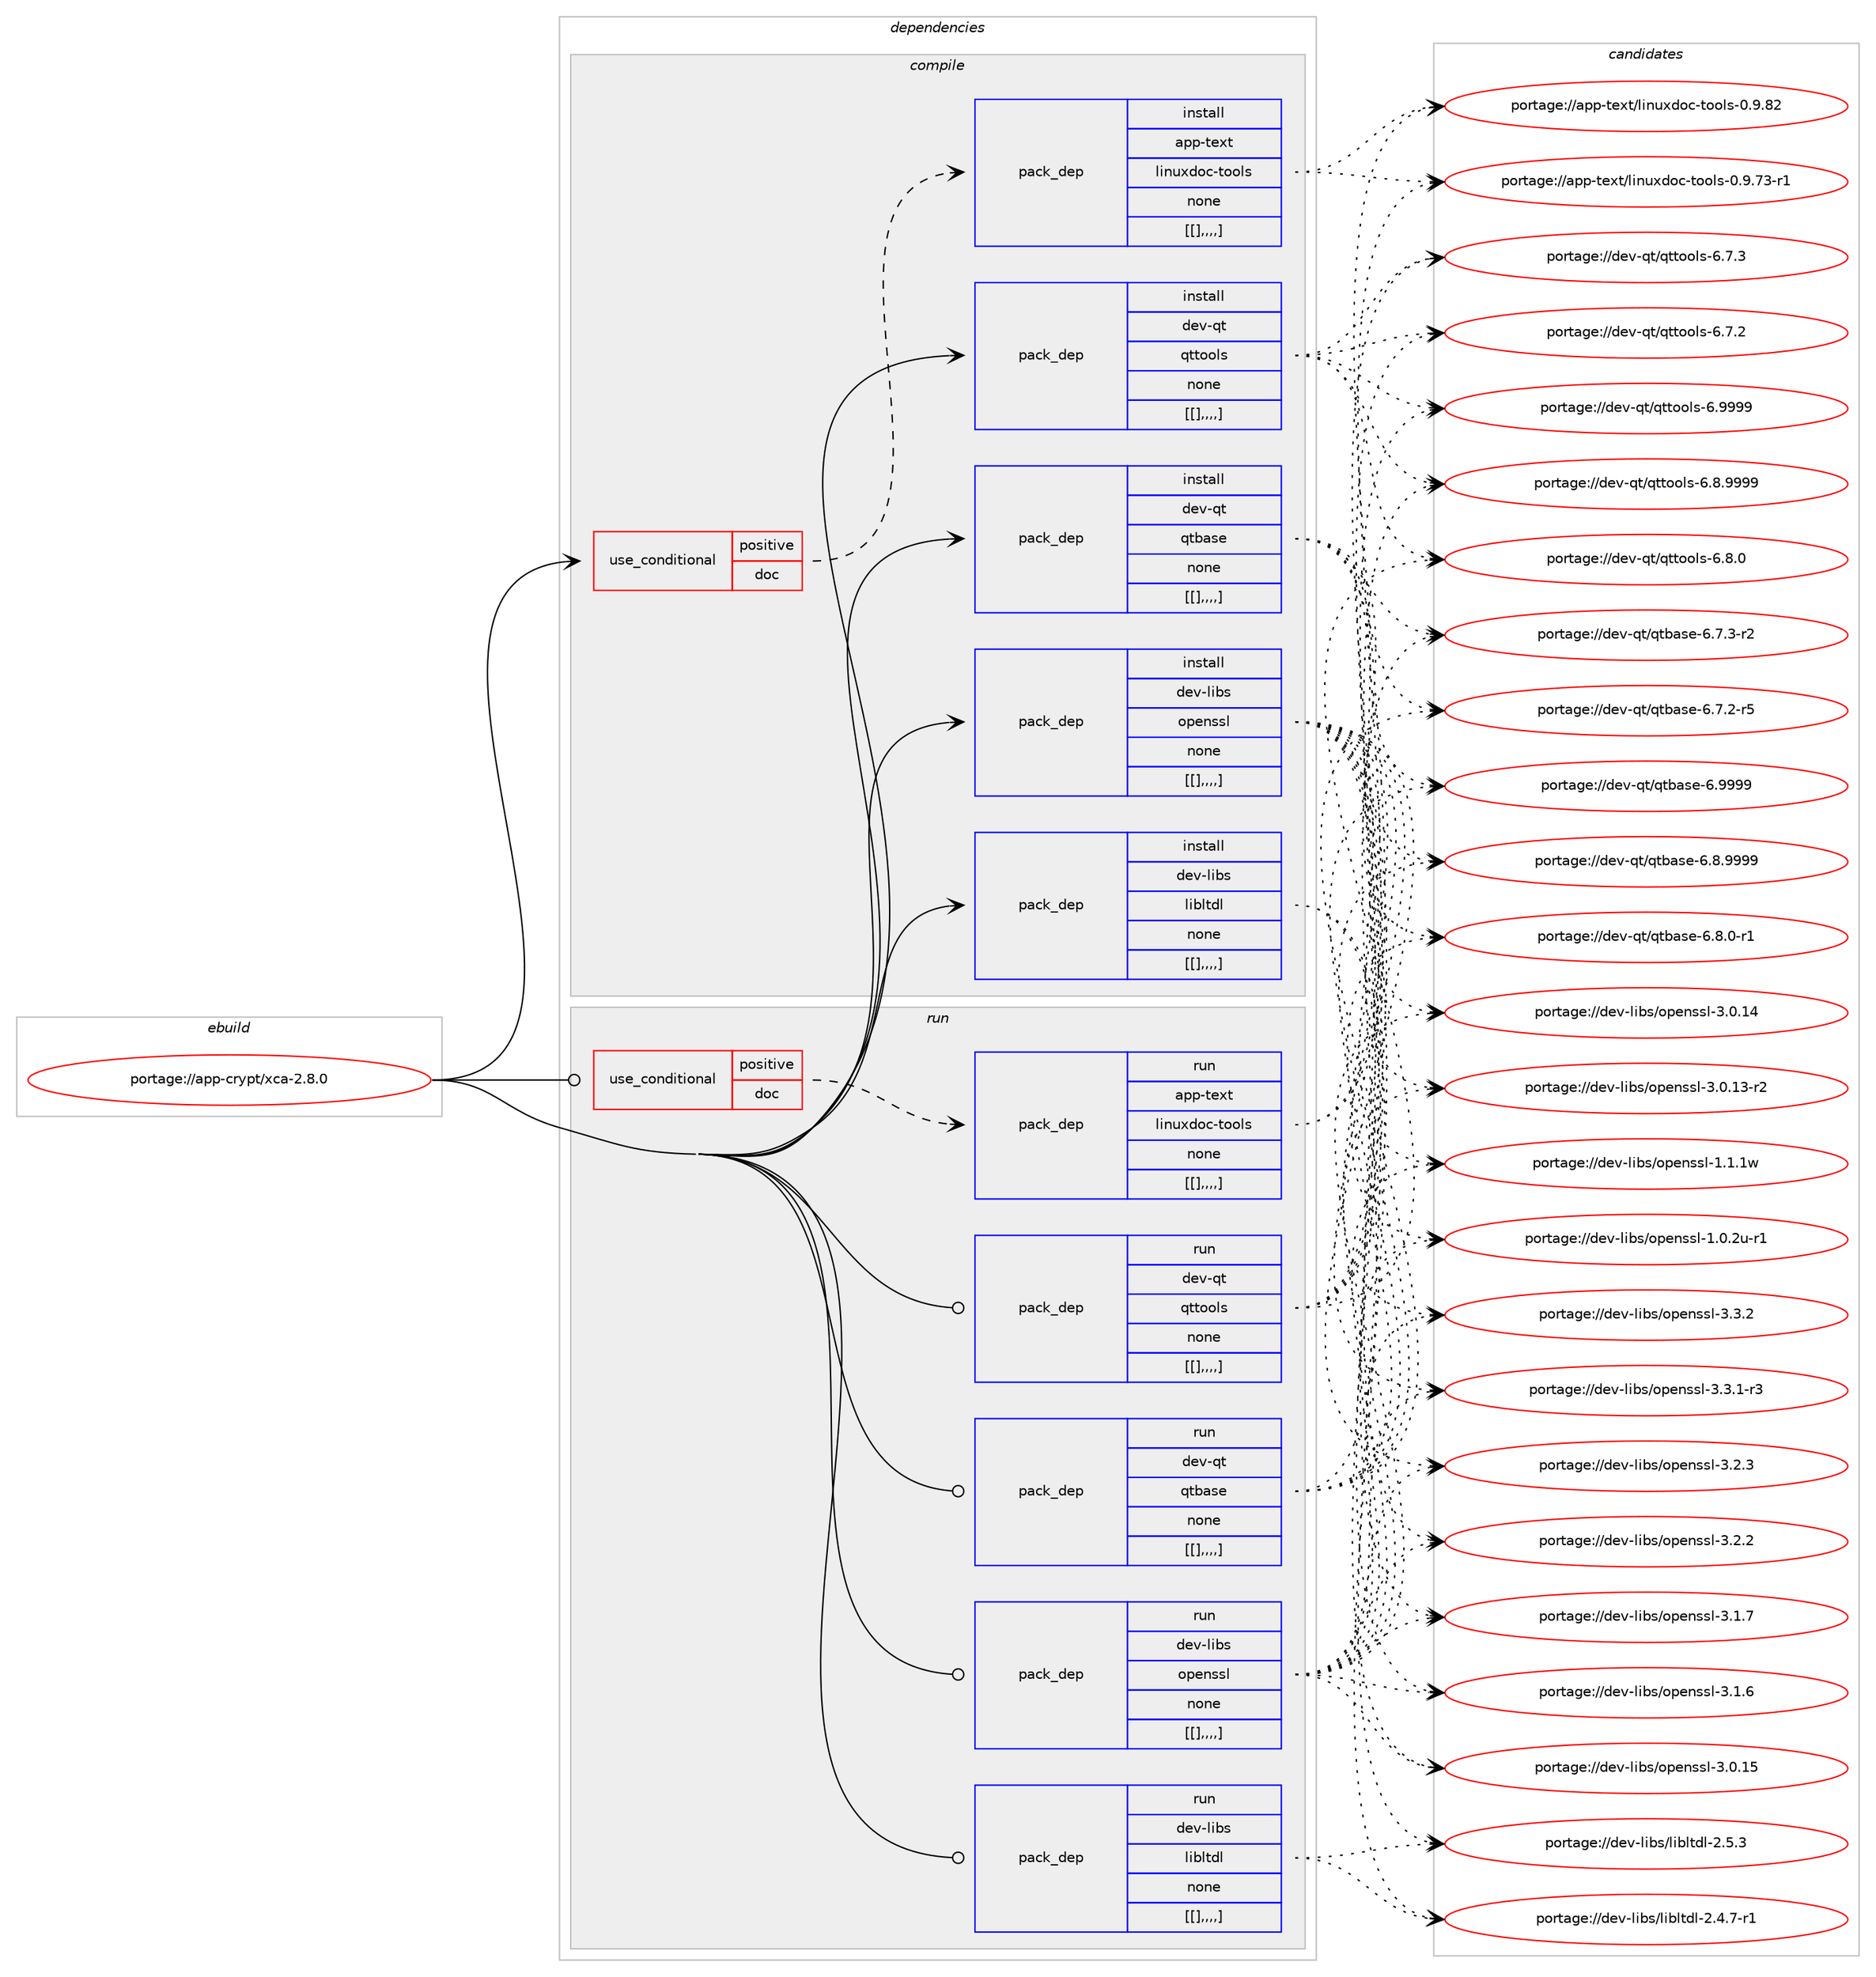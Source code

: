 digraph prolog {

# *************
# Graph options
# *************

newrank=true;
concentrate=true;
compound=true;
graph [rankdir=LR,fontname=Helvetica,fontsize=10,ranksep=1.5];#, ranksep=2.5, nodesep=0.2];
edge  [arrowhead=vee];
node  [fontname=Helvetica,fontsize=10];

# **********
# The ebuild
# **********

subgraph cluster_leftcol {
color=gray;
label=<<i>ebuild</i>>;
id [label="portage://app-crypt/xca-2.8.0", color=red, width=4, href="../app-crypt/xca-2.8.0.svg"];
}

# ****************
# The dependencies
# ****************

subgraph cluster_midcol {
color=gray;
label=<<i>dependencies</i>>;
subgraph cluster_compile {
fillcolor="#eeeeee";
style=filled;
label=<<i>compile</i>>;
subgraph cond3973 {
dependency14563 [label=<<TABLE BORDER="0" CELLBORDER="1" CELLSPACING="0" CELLPADDING="4"><TR><TD ROWSPAN="3" CELLPADDING="10">use_conditional</TD></TR><TR><TD>positive</TD></TR><TR><TD>doc</TD></TR></TABLE>>, shape=none, color=red];
subgraph pack10518 {
dependency14719 [label=<<TABLE BORDER="0" CELLBORDER="1" CELLSPACING="0" CELLPADDING="4" WIDTH="220"><TR><TD ROWSPAN="6" CELLPADDING="30">pack_dep</TD></TR><TR><TD WIDTH="110">install</TD></TR><TR><TD>app-text</TD></TR><TR><TD>linuxdoc-tools</TD></TR><TR><TD>none</TD></TR><TR><TD>[[],,,,]</TD></TR></TABLE>>, shape=none, color=blue];
}
dependency14563:e -> dependency14719:w [weight=20,style="dashed",arrowhead="vee"];
}
id:e -> dependency14563:w [weight=20,style="solid",arrowhead="vee"];
subgraph pack10653 {
dependency14726 [label=<<TABLE BORDER="0" CELLBORDER="1" CELLSPACING="0" CELLPADDING="4" WIDTH="220"><TR><TD ROWSPAN="6" CELLPADDING="30">pack_dep</TD></TR><TR><TD WIDTH="110">install</TD></TR><TR><TD>dev-libs</TD></TR><TR><TD>libltdl</TD></TR><TR><TD>none</TD></TR><TR><TD>[[],,,,]</TD></TR></TABLE>>, shape=none, color=blue];
}
id:e -> dependency14726:w [weight=20,style="solid",arrowhead="vee"];
subgraph pack10655 {
dependency14805 [label=<<TABLE BORDER="0" CELLBORDER="1" CELLSPACING="0" CELLPADDING="4" WIDTH="220"><TR><TD ROWSPAN="6" CELLPADDING="30">pack_dep</TD></TR><TR><TD WIDTH="110">install</TD></TR><TR><TD>dev-libs</TD></TR><TR><TD>openssl</TD></TR><TR><TD>none</TD></TR><TR><TD>[[],,,,]</TD></TR></TABLE>>, shape=none, color=blue];
}
id:e -> dependency14805:w [weight=20,style="solid",arrowhead="vee"];
subgraph pack10719 {
dependency14828 [label=<<TABLE BORDER="0" CELLBORDER="1" CELLSPACING="0" CELLPADDING="4" WIDTH="220"><TR><TD ROWSPAN="6" CELLPADDING="30">pack_dep</TD></TR><TR><TD WIDTH="110">install</TD></TR><TR><TD>dev-qt</TD></TR><TR><TD>qtbase</TD></TR><TR><TD>none</TD></TR><TR><TD>[[],,,,]</TD></TR></TABLE>>, shape=none, color=blue];
}
id:e -> dependency14828:w [weight=20,style="solid",arrowhead="vee"];
subgraph pack10764 {
dependency14870 [label=<<TABLE BORDER="0" CELLBORDER="1" CELLSPACING="0" CELLPADDING="4" WIDTH="220"><TR><TD ROWSPAN="6" CELLPADDING="30">pack_dep</TD></TR><TR><TD WIDTH="110">install</TD></TR><TR><TD>dev-qt</TD></TR><TR><TD>qttools</TD></TR><TR><TD>none</TD></TR><TR><TD>[[],,,,]</TD></TR></TABLE>>, shape=none, color=blue];
}
id:e -> dependency14870:w [weight=20,style="solid",arrowhead="vee"];
}
subgraph cluster_compileandrun {
fillcolor="#eeeeee";
style=filled;
label=<<i>compile and run</i>>;
}
subgraph cluster_run {
fillcolor="#eeeeee";
style=filled;
label=<<i>run</i>>;
subgraph cond4048 {
dependency14956 [label=<<TABLE BORDER="0" CELLBORDER="1" CELLSPACING="0" CELLPADDING="4"><TR><TD ROWSPAN="3" CELLPADDING="10">use_conditional</TD></TR><TR><TD>positive</TD></TR><TR><TD>doc</TD></TR></TABLE>>, shape=none, color=red];
subgraph pack10834 {
dependency14970 [label=<<TABLE BORDER="0" CELLBORDER="1" CELLSPACING="0" CELLPADDING="4" WIDTH="220"><TR><TD ROWSPAN="6" CELLPADDING="30">pack_dep</TD></TR><TR><TD WIDTH="110">run</TD></TR><TR><TD>app-text</TD></TR><TR><TD>linuxdoc-tools</TD></TR><TR><TD>none</TD></TR><TR><TD>[[],,,,]</TD></TR></TABLE>>, shape=none, color=blue];
}
dependency14956:e -> dependency14970:w [weight=20,style="dashed",arrowhead="vee"];
}
id:e -> dependency14956:w [weight=20,style="solid",arrowhead="odot"];
subgraph pack10890 {
dependency15020 [label=<<TABLE BORDER="0" CELLBORDER="1" CELLSPACING="0" CELLPADDING="4" WIDTH="220"><TR><TD ROWSPAN="6" CELLPADDING="30">pack_dep</TD></TR><TR><TD WIDTH="110">run</TD></TR><TR><TD>dev-libs</TD></TR><TR><TD>libltdl</TD></TR><TR><TD>none</TD></TR><TR><TD>[[],,,,]</TD></TR></TABLE>>, shape=none, color=blue];
}
id:e -> dependency15020:w [weight=20,style="solid",arrowhead="odot"];
subgraph pack10894 {
dependency15029 [label=<<TABLE BORDER="0" CELLBORDER="1" CELLSPACING="0" CELLPADDING="4" WIDTH="220"><TR><TD ROWSPAN="6" CELLPADDING="30">pack_dep</TD></TR><TR><TD WIDTH="110">run</TD></TR><TR><TD>dev-libs</TD></TR><TR><TD>openssl</TD></TR><TR><TD>none</TD></TR><TR><TD>[[],,,,]</TD></TR></TABLE>>, shape=none, color=blue];
}
id:e -> dependency15029:w [weight=20,style="solid",arrowhead="odot"];
subgraph pack10928 {
dependency15072 [label=<<TABLE BORDER="0" CELLBORDER="1" CELLSPACING="0" CELLPADDING="4" WIDTH="220"><TR><TD ROWSPAN="6" CELLPADDING="30">pack_dep</TD></TR><TR><TD WIDTH="110">run</TD></TR><TR><TD>dev-qt</TD></TR><TR><TD>qtbase</TD></TR><TR><TD>none</TD></TR><TR><TD>[[],,,,]</TD></TR></TABLE>>, shape=none, color=blue];
}
id:e -> dependency15072:w [weight=20,style="solid",arrowhead="odot"];
subgraph pack10939 {
dependency15086 [label=<<TABLE BORDER="0" CELLBORDER="1" CELLSPACING="0" CELLPADDING="4" WIDTH="220"><TR><TD ROWSPAN="6" CELLPADDING="30">pack_dep</TD></TR><TR><TD WIDTH="110">run</TD></TR><TR><TD>dev-qt</TD></TR><TR><TD>qttools</TD></TR><TR><TD>none</TD></TR><TR><TD>[[],,,,]</TD></TR></TABLE>>, shape=none, color=blue];
}
id:e -> dependency15086:w [weight=20,style="solid",arrowhead="odot"];
}
}

# **************
# The candidates
# **************

subgraph cluster_choices {
rank=same;
color=gray;
label=<<i>candidates</i>>;

subgraph choice10442 {
color=black;
nodesep=1;
choice971121124511610112011647108105110117120100111994511611111110811545484657465650 [label="portage://app-text/linuxdoc-tools-0.9.82", color=red, width=4,href="../app-text/linuxdoc-tools-0.9.82.svg"];
choice9711211245116101120116471081051101171201001119945116111111108115454846574655514511449 [label="portage://app-text/linuxdoc-tools-0.9.73-r1", color=red, width=4,href="../app-text/linuxdoc-tools-0.9.73-r1.svg"];
dependency14719:e -> choice971121124511610112011647108105110117120100111994511611111110811545484657465650:w [style=dotted,weight="100"];
dependency14719:e -> choice9711211245116101120116471081051101171201001119945116111111108115454846574655514511449:w [style=dotted,weight="100"];
}
subgraph choice10447 {
color=black;
nodesep=1;
choice10010111845108105981154710810598108116100108455046534651 [label="portage://dev-libs/libltdl-2.5.3", color=red, width=4,href="../dev-libs/libltdl-2.5.3.svg"];
choice100101118451081059811547108105981081161001084550465246554511449 [label="portage://dev-libs/libltdl-2.4.7-r1", color=red, width=4,href="../dev-libs/libltdl-2.4.7-r1.svg"];
dependency14726:e -> choice10010111845108105981154710810598108116100108455046534651:w [style=dotted,weight="100"];
dependency14726:e -> choice100101118451081059811547108105981081161001084550465246554511449:w [style=dotted,weight="100"];
}
subgraph choice10462 {
color=black;
nodesep=1;
choice100101118451081059811547111112101110115115108455146514650 [label="portage://dev-libs/openssl-3.3.2", color=red, width=4,href="../dev-libs/openssl-3.3.2.svg"];
choice1001011184510810598115471111121011101151151084551465146494511451 [label="portage://dev-libs/openssl-3.3.1-r3", color=red, width=4,href="../dev-libs/openssl-3.3.1-r3.svg"];
choice100101118451081059811547111112101110115115108455146504651 [label="portage://dev-libs/openssl-3.2.3", color=red, width=4,href="../dev-libs/openssl-3.2.3.svg"];
choice100101118451081059811547111112101110115115108455146504650 [label="portage://dev-libs/openssl-3.2.2", color=red, width=4,href="../dev-libs/openssl-3.2.2.svg"];
choice100101118451081059811547111112101110115115108455146494655 [label="portage://dev-libs/openssl-3.1.7", color=red, width=4,href="../dev-libs/openssl-3.1.7.svg"];
choice100101118451081059811547111112101110115115108455146494654 [label="portage://dev-libs/openssl-3.1.6", color=red, width=4,href="../dev-libs/openssl-3.1.6.svg"];
choice10010111845108105981154711111210111011511510845514648464953 [label="portage://dev-libs/openssl-3.0.15", color=red, width=4,href="../dev-libs/openssl-3.0.15.svg"];
choice10010111845108105981154711111210111011511510845514648464952 [label="portage://dev-libs/openssl-3.0.14", color=red, width=4,href="../dev-libs/openssl-3.0.14.svg"];
choice100101118451081059811547111112101110115115108455146484649514511450 [label="portage://dev-libs/openssl-3.0.13-r2", color=red, width=4,href="../dev-libs/openssl-3.0.13-r2.svg"];
choice100101118451081059811547111112101110115115108454946494649119 [label="portage://dev-libs/openssl-1.1.1w", color=red, width=4,href="../dev-libs/openssl-1.1.1w.svg"];
choice1001011184510810598115471111121011101151151084549464846501174511449 [label="portage://dev-libs/openssl-1.0.2u-r1", color=red, width=4,href="../dev-libs/openssl-1.0.2u-r1.svg"];
dependency14805:e -> choice100101118451081059811547111112101110115115108455146514650:w [style=dotted,weight="100"];
dependency14805:e -> choice1001011184510810598115471111121011101151151084551465146494511451:w [style=dotted,weight="100"];
dependency14805:e -> choice100101118451081059811547111112101110115115108455146504651:w [style=dotted,weight="100"];
dependency14805:e -> choice100101118451081059811547111112101110115115108455146504650:w [style=dotted,weight="100"];
dependency14805:e -> choice100101118451081059811547111112101110115115108455146494655:w [style=dotted,weight="100"];
dependency14805:e -> choice100101118451081059811547111112101110115115108455146494654:w [style=dotted,weight="100"];
dependency14805:e -> choice10010111845108105981154711111210111011511510845514648464953:w [style=dotted,weight="100"];
dependency14805:e -> choice10010111845108105981154711111210111011511510845514648464952:w [style=dotted,weight="100"];
dependency14805:e -> choice100101118451081059811547111112101110115115108455146484649514511450:w [style=dotted,weight="100"];
dependency14805:e -> choice100101118451081059811547111112101110115115108454946494649119:w [style=dotted,weight="100"];
dependency14805:e -> choice1001011184510810598115471111121011101151151084549464846501174511449:w [style=dotted,weight="100"];
}
subgraph choice10575 {
color=black;
nodesep=1;
choice1001011184511311647113116989711510145544657575757 [label="portage://dev-qt/qtbase-6.9999", color=red, width=4,href="../dev-qt/qtbase-6.9999.svg"];
choice10010111845113116471131169897115101455446564657575757 [label="portage://dev-qt/qtbase-6.8.9999", color=red, width=4,href="../dev-qt/qtbase-6.8.9999.svg"];
choice100101118451131164711311698971151014554465646484511449 [label="portage://dev-qt/qtbase-6.8.0-r1", color=red, width=4,href="../dev-qt/qtbase-6.8.0-r1.svg"];
choice100101118451131164711311698971151014554465546514511450 [label="portage://dev-qt/qtbase-6.7.3-r2", color=red, width=4,href="../dev-qt/qtbase-6.7.3-r2.svg"];
choice100101118451131164711311698971151014554465546504511453 [label="portage://dev-qt/qtbase-6.7.2-r5", color=red, width=4,href="../dev-qt/qtbase-6.7.2-r5.svg"];
dependency14828:e -> choice1001011184511311647113116989711510145544657575757:w [style=dotted,weight="100"];
dependency14828:e -> choice10010111845113116471131169897115101455446564657575757:w [style=dotted,weight="100"];
dependency14828:e -> choice100101118451131164711311698971151014554465646484511449:w [style=dotted,weight="100"];
dependency14828:e -> choice100101118451131164711311698971151014554465546514511450:w [style=dotted,weight="100"];
dependency14828:e -> choice100101118451131164711311698971151014554465546504511453:w [style=dotted,weight="100"];
}
subgraph choice10589 {
color=black;
nodesep=1;
choice100101118451131164711311611611111110811545544657575757 [label="portage://dev-qt/qttools-6.9999", color=red, width=4,href="../dev-qt/qttools-6.9999.svg"];
choice1001011184511311647113116116111111108115455446564657575757 [label="portage://dev-qt/qttools-6.8.9999", color=red, width=4,href="../dev-qt/qttools-6.8.9999.svg"];
choice1001011184511311647113116116111111108115455446564648 [label="portage://dev-qt/qttools-6.8.0", color=red, width=4,href="../dev-qt/qttools-6.8.0.svg"];
choice1001011184511311647113116116111111108115455446554651 [label="portage://dev-qt/qttools-6.7.3", color=red, width=4,href="../dev-qt/qttools-6.7.3.svg"];
choice1001011184511311647113116116111111108115455446554650 [label="portage://dev-qt/qttools-6.7.2", color=red, width=4,href="../dev-qt/qttools-6.7.2.svg"];
dependency14870:e -> choice100101118451131164711311611611111110811545544657575757:w [style=dotted,weight="100"];
dependency14870:e -> choice1001011184511311647113116116111111108115455446564657575757:w [style=dotted,weight="100"];
dependency14870:e -> choice1001011184511311647113116116111111108115455446564648:w [style=dotted,weight="100"];
dependency14870:e -> choice1001011184511311647113116116111111108115455446554651:w [style=dotted,weight="100"];
dependency14870:e -> choice1001011184511311647113116116111111108115455446554650:w [style=dotted,weight="100"];
}
subgraph choice10604 {
color=black;
nodesep=1;
choice971121124511610112011647108105110117120100111994511611111110811545484657465650 [label="portage://app-text/linuxdoc-tools-0.9.82", color=red, width=4,href="../app-text/linuxdoc-tools-0.9.82.svg"];
choice9711211245116101120116471081051101171201001119945116111111108115454846574655514511449 [label="portage://app-text/linuxdoc-tools-0.9.73-r1", color=red, width=4,href="../app-text/linuxdoc-tools-0.9.73-r1.svg"];
dependency14970:e -> choice971121124511610112011647108105110117120100111994511611111110811545484657465650:w [style=dotted,weight="100"];
dependency14970:e -> choice9711211245116101120116471081051101171201001119945116111111108115454846574655514511449:w [style=dotted,weight="100"];
}
subgraph choice10661 {
color=black;
nodesep=1;
choice10010111845108105981154710810598108116100108455046534651 [label="portage://dev-libs/libltdl-2.5.3", color=red, width=4,href="../dev-libs/libltdl-2.5.3.svg"];
choice100101118451081059811547108105981081161001084550465246554511449 [label="portage://dev-libs/libltdl-2.4.7-r1", color=red, width=4,href="../dev-libs/libltdl-2.4.7-r1.svg"];
dependency15020:e -> choice10010111845108105981154710810598108116100108455046534651:w [style=dotted,weight="100"];
dependency15020:e -> choice100101118451081059811547108105981081161001084550465246554511449:w [style=dotted,weight="100"];
}
subgraph choice10666 {
color=black;
nodesep=1;
choice100101118451081059811547111112101110115115108455146514650 [label="portage://dev-libs/openssl-3.3.2", color=red, width=4,href="../dev-libs/openssl-3.3.2.svg"];
choice1001011184510810598115471111121011101151151084551465146494511451 [label="portage://dev-libs/openssl-3.3.1-r3", color=red, width=4,href="../dev-libs/openssl-3.3.1-r3.svg"];
choice100101118451081059811547111112101110115115108455146504651 [label="portage://dev-libs/openssl-3.2.3", color=red, width=4,href="../dev-libs/openssl-3.2.3.svg"];
choice100101118451081059811547111112101110115115108455146504650 [label="portage://dev-libs/openssl-3.2.2", color=red, width=4,href="../dev-libs/openssl-3.2.2.svg"];
choice100101118451081059811547111112101110115115108455146494655 [label="portage://dev-libs/openssl-3.1.7", color=red, width=4,href="../dev-libs/openssl-3.1.7.svg"];
choice100101118451081059811547111112101110115115108455146494654 [label="portage://dev-libs/openssl-3.1.6", color=red, width=4,href="../dev-libs/openssl-3.1.6.svg"];
choice10010111845108105981154711111210111011511510845514648464953 [label="portage://dev-libs/openssl-3.0.15", color=red, width=4,href="../dev-libs/openssl-3.0.15.svg"];
choice10010111845108105981154711111210111011511510845514648464952 [label="portage://dev-libs/openssl-3.0.14", color=red, width=4,href="../dev-libs/openssl-3.0.14.svg"];
choice100101118451081059811547111112101110115115108455146484649514511450 [label="portage://dev-libs/openssl-3.0.13-r2", color=red, width=4,href="../dev-libs/openssl-3.0.13-r2.svg"];
choice100101118451081059811547111112101110115115108454946494649119 [label="portage://dev-libs/openssl-1.1.1w", color=red, width=4,href="../dev-libs/openssl-1.1.1w.svg"];
choice1001011184510810598115471111121011101151151084549464846501174511449 [label="portage://dev-libs/openssl-1.0.2u-r1", color=red, width=4,href="../dev-libs/openssl-1.0.2u-r1.svg"];
dependency15029:e -> choice100101118451081059811547111112101110115115108455146514650:w [style=dotted,weight="100"];
dependency15029:e -> choice1001011184510810598115471111121011101151151084551465146494511451:w [style=dotted,weight="100"];
dependency15029:e -> choice100101118451081059811547111112101110115115108455146504651:w [style=dotted,weight="100"];
dependency15029:e -> choice100101118451081059811547111112101110115115108455146504650:w [style=dotted,weight="100"];
dependency15029:e -> choice100101118451081059811547111112101110115115108455146494655:w [style=dotted,weight="100"];
dependency15029:e -> choice100101118451081059811547111112101110115115108455146494654:w [style=dotted,weight="100"];
dependency15029:e -> choice10010111845108105981154711111210111011511510845514648464953:w [style=dotted,weight="100"];
dependency15029:e -> choice10010111845108105981154711111210111011511510845514648464952:w [style=dotted,weight="100"];
dependency15029:e -> choice100101118451081059811547111112101110115115108455146484649514511450:w [style=dotted,weight="100"];
dependency15029:e -> choice100101118451081059811547111112101110115115108454946494649119:w [style=dotted,weight="100"];
dependency15029:e -> choice1001011184510810598115471111121011101151151084549464846501174511449:w [style=dotted,weight="100"];
}
subgraph choice10683 {
color=black;
nodesep=1;
choice1001011184511311647113116989711510145544657575757 [label="portage://dev-qt/qtbase-6.9999", color=red, width=4,href="../dev-qt/qtbase-6.9999.svg"];
choice10010111845113116471131169897115101455446564657575757 [label="portage://dev-qt/qtbase-6.8.9999", color=red, width=4,href="../dev-qt/qtbase-6.8.9999.svg"];
choice100101118451131164711311698971151014554465646484511449 [label="portage://dev-qt/qtbase-6.8.0-r1", color=red, width=4,href="../dev-qt/qtbase-6.8.0-r1.svg"];
choice100101118451131164711311698971151014554465546514511450 [label="portage://dev-qt/qtbase-6.7.3-r2", color=red, width=4,href="../dev-qt/qtbase-6.7.3-r2.svg"];
choice100101118451131164711311698971151014554465546504511453 [label="portage://dev-qt/qtbase-6.7.2-r5", color=red, width=4,href="../dev-qt/qtbase-6.7.2-r5.svg"];
dependency15072:e -> choice1001011184511311647113116989711510145544657575757:w [style=dotted,weight="100"];
dependency15072:e -> choice10010111845113116471131169897115101455446564657575757:w [style=dotted,weight="100"];
dependency15072:e -> choice100101118451131164711311698971151014554465646484511449:w [style=dotted,weight="100"];
dependency15072:e -> choice100101118451131164711311698971151014554465546514511450:w [style=dotted,weight="100"];
dependency15072:e -> choice100101118451131164711311698971151014554465546504511453:w [style=dotted,weight="100"];
}
subgraph choice10701 {
color=black;
nodesep=1;
choice100101118451131164711311611611111110811545544657575757 [label="portage://dev-qt/qttools-6.9999", color=red, width=4,href="../dev-qt/qttools-6.9999.svg"];
choice1001011184511311647113116116111111108115455446564657575757 [label="portage://dev-qt/qttools-6.8.9999", color=red, width=4,href="../dev-qt/qttools-6.8.9999.svg"];
choice1001011184511311647113116116111111108115455446564648 [label="portage://dev-qt/qttools-6.8.0", color=red, width=4,href="../dev-qt/qttools-6.8.0.svg"];
choice1001011184511311647113116116111111108115455446554651 [label="portage://dev-qt/qttools-6.7.3", color=red, width=4,href="../dev-qt/qttools-6.7.3.svg"];
choice1001011184511311647113116116111111108115455446554650 [label="portage://dev-qt/qttools-6.7.2", color=red, width=4,href="../dev-qt/qttools-6.7.2.svg"];
dependency15086:e -> choice100101118451131164711311611611111110811545544657575757:w [style=dotted,weight="100"];
dependency15086:e -> choice1001011184511311647113116116111111108115455446564657575757:w [style=dotted,weight="100"];
dependency15086:e -> choice1001011184511311647113116116111111108115455446564648:w [style=dotted,weight="100"];
dependency15086:e -> choice1001011184511311647113116116111111108115455446554651:w [style=dotted,weight="100"];
dependency15086:e -> choice1001011184511311647113116116111111108115455446554650:w [style=dotted,weight="100"];
}
}

}
